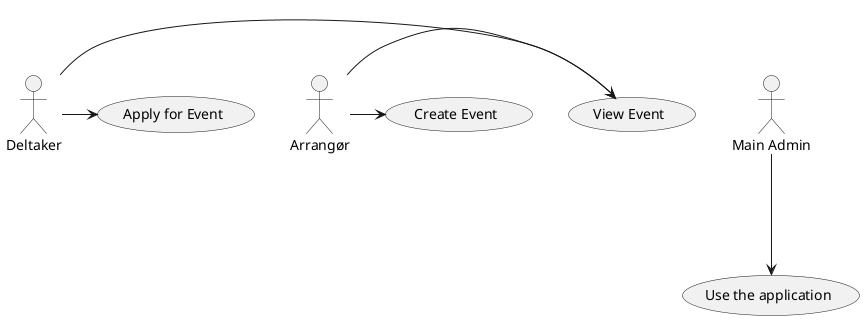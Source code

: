 @startuml
:Main Admin: as Admin
(Use the application) as (Use)

Deltaker -> (View Event)
Deltaker -> (Apply for Event)
Arrangør -> (Create Event)
Arrangør -> (View Event)

Admin ---> (Use)

@enduml